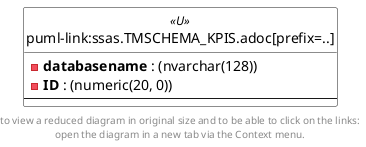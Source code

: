 @startuml
'Left to right direction
top to bottom direction
hide circle
'avoide "." issues:
set namespaceSeparator none


skinparam class {
  BackgroundColor White
  BackgroundColor<<FN>> Yellow
  BackgroundColor<<FS>> Yellow
  BackgroundColor<<FT>> LightGray
  BackgroundColor<<IF>> Yellow
  BackgroundColor<<IS>> Yellow
  BackgroundColor<<P>> Aqua
  BackgroundColor<<PC>> Aqua
  BackgroundColor<<SN>> Yellow
  BackgroundColor<<SO>> SlateBlue
  BackgroundColor<<TF>> LightGray
  BackgroundColor<<TR>> Tomato
  BackgroundColor<<U>> White
  BackgroundColor<<V>> WhiteSmoke
  BackgroundColor<<X>> Aqua
}


entity "puml-link:ssas.TMSCHEMA_KPIS.adoc[prefix=..]" as ssas.TMSCHEMA_KPIS << U >> {
  - **databasename** : (nvarchar(128))
  - **ID** : (numeric(20, 0))
  --
}


footer
to view a reduced diagram in original size and to be able to click on the links:
open the diagram in a new tab via the Context menu.
end footer

@enduml

